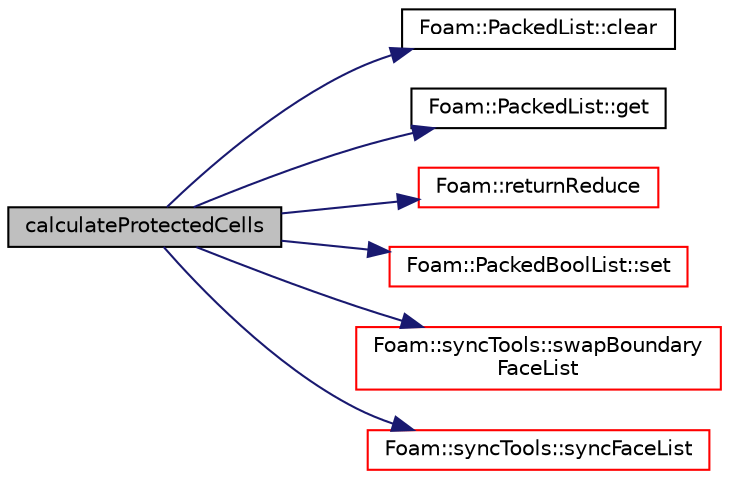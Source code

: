 digraph "calculateProtectedCells"
{
  bgcolor="transparent";
  edge [fontname="Helvetica",fontsize="10",labelfontname="Helvetica",labelfontsize="10"];
  node [fontname="Helvetica",fontsize="10",shape=record];
  rankdir="LR";
  Node810 [label="calculateProtectedCells",height=0.2,width=0.4,color="black", fillcolor="grey75", style="filled", fontcolor="black"];
  Node810 -> Node811 [color="midnightblue",fontsize="10",style="solid",fontname="Helvetica"];
  Node811 [label="Foam::PackedList::clear",height=0.2,width=0.4,color="black",URL="$a27053.html#ac8bb3912a3ce86b15842e79d0b421204",tooltip="Clear the list, i.e. set addressable size to zero. "];
  Node810 -> Node812 [color="midnightblue",fontsize="10",style="solid",fontname="Helvetica"];
  Node812 [label="Foam::PackedList::get",height=0.2,width=0.4,color="black",URL="$a27053.html#a7765dcc7956af47317165c107001b59c",tooltip="Get value at index I. "];
  Node810 -> Node813 [color="midnightblue",fontsize="10",style="solid",fontname="Helvetica"];
  Node813 [label="Foam::returnReduce",height=0.2,width=0.4,color="red",URL="$a21851.html#a8d528a67d2a9c6fe4fb94bc86872624b"];
  Node810 -> Node836 [color="midnightblue",fontsize="10",style="solid",fontname="Helvetica"];
  Node836 [label="Foam::PackedBoolList::set",height=0.2,width=0.4,color="red",URL="$a27049.html#a0c010317ff4eff942a58dd385245119d",tooltip="Set specified bits. "];
  Node810 -> Node839 [color="midnightblue",fontsize="10",style="solid",fontname="Helvetica"];
  Node839 [label="Foam::syncTools::swapBoundary\lFaceList",height=0.2,width=0.4,color="red",URL="$a28657.html#a30e4f2ce2c2399c35f5d674bdb7c07fd",tooltip="Swap coupled boundary face values. "];
  Node810 -> Node941 [color="midnightblue",fontsize="10",style="solid",fontname="Helvetica"];
  Node941 [label="Foam::syncTools::syncFaceList",height=0.2,width=0.4,color="red",URL="$a28657.html#abed40ebf1b90b365509600f5e7b004b7",tooltip="Synchronize values on all mesh faces. "];
}

